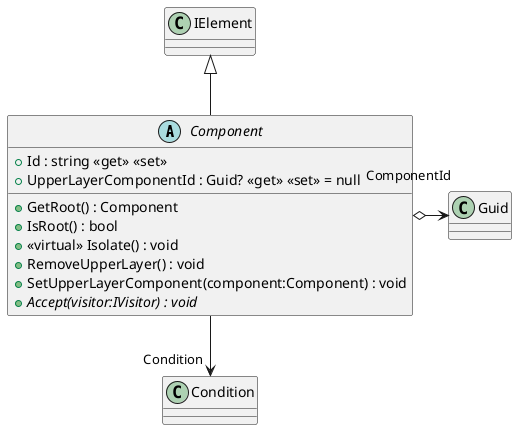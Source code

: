 @startuml
abstract class Component {
    + Id : string <<get>> <<set>>
    + UpperLayerComponentId : Guid? <<get>> <<set>> = null
    + GetRoot() : Component
    + IsRoot() : bool
    + <<virtual>> Isolate() : void
    + RemoveUpperLayer() : void
    + SetUpperLayerComponent(component:Component) : void
    + {abstract} Accept(visitor:IVisitor) : void
}
IElement <|-- Component
Component o-> "ComponentId" Guid
Component --> "Condition" Condition
@enduml
